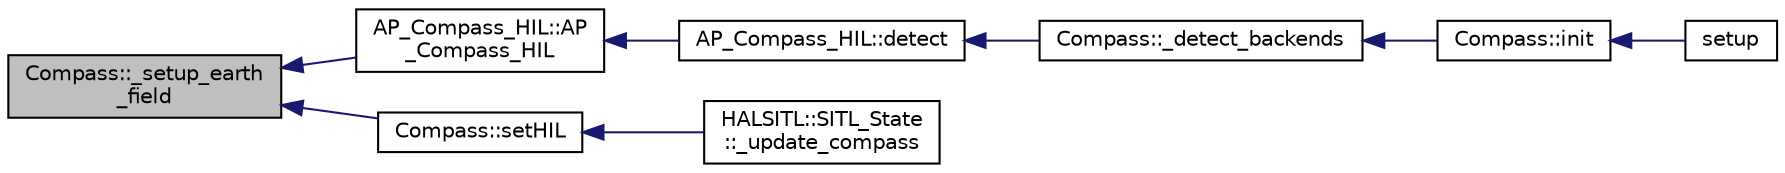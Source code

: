 digraph "Compass::_setup_earth_field"
{
 // INTERACTIVE_SVG=YES
  edge [fontname="Helvetica",fontsize="10",labelfontname="Helvetica",labelfontsize="10"];
  node [fontname="Helvetica",fontsize="10",shape=record];
  rankdir="LR";
  Node1 [label="Compass::_setup_earth\l_field",height=0.2,width=0.4,color="black", fillcolor="grey75", style="filled", fontcolor="black"];
  Node1 -> Node2 [dir="back",color="midnightblue",fontsize="10",style="solid",fontname="Helvetica"];
  Node2 [label="AP_Compass_HIL::AP\l_Compass_HIL",height=0.2,width=0.4,color="black", fillcolor="white", style="filled",URL="$classAP__Compass__HIL.html#a8f91dff3fcb563128bb78488edf074e5"];
  Node2 -> Node3 [dir="back",color="midnightblue",fontsize="10",style="solid",fontname="Helvetica"];
  Node3 [label="AP_Compass_HIL::detect",height=0.2,width=0.4,color="black", fillcolor="white", style="filled",URL="$classAP__Compass__HIL.html#ae4ae94f11b8c05de50076d85fbcef0f1"];
  Node3 -> Node4 [dir="back",color="midnightblue",fontsize="10",style="solid",fontname="Helvetica"];
  Node4 [label="Compass::_detect_backends",height=0.2,width=0.4,color="black", fillcolor="white", style="filled",URL="$classCompass.html#a1c48170d8c8966b22fb150b1634443ec"];
  Node4 -> Node5 [dir="back",color="midnightblue",fontsize="10",style="solid",fontname="Helvetica"];
  Node5 [label="Compass::init",height=0.2,width=0.4,color="black", fillcolor="white", style="filled",URL="$classCompass.html#a190aefc281aba88c7b16e4fc58035c5e"];
  Node5 -> Node6 [dir="back",color="midnightblue",fontsize="10",style="solid",fontname="Helvetica"];
  Node6 [label="setup",height=0.2,width=0.4,color="black", fillcolor="white", style="filled",URL="$AHRS__Test_8cpp.html#a7dfd9b79bc5a37d7df40207afbc5431f"];
  Node1 -> Node7 [dir="back",color="midnightblue",fontsize="10",style="solid",fontname="Helvetica"];
  Node7 [label="Compass::setHIL",height=0.2,width=0.4,color="black", fillcolor="white", style="filled",URL="$classCompass.html#a30a8fa22b1e7ee8eec8143732d40716d"];
  Node7 -> Node8 [dir="back",color="midnightblue",fontsize="10",style="solid",fontname="Helvetica"];
  Node8 [label="HALSITL::SITL_State\l::_update_compass",height=0.2,width=0.4,color="black", fillcolor="white", style="filled",URL="$classHALSITL_1_1SITL__State.html#aa519ffad661a850c5b8534c2973fd888"];
}
